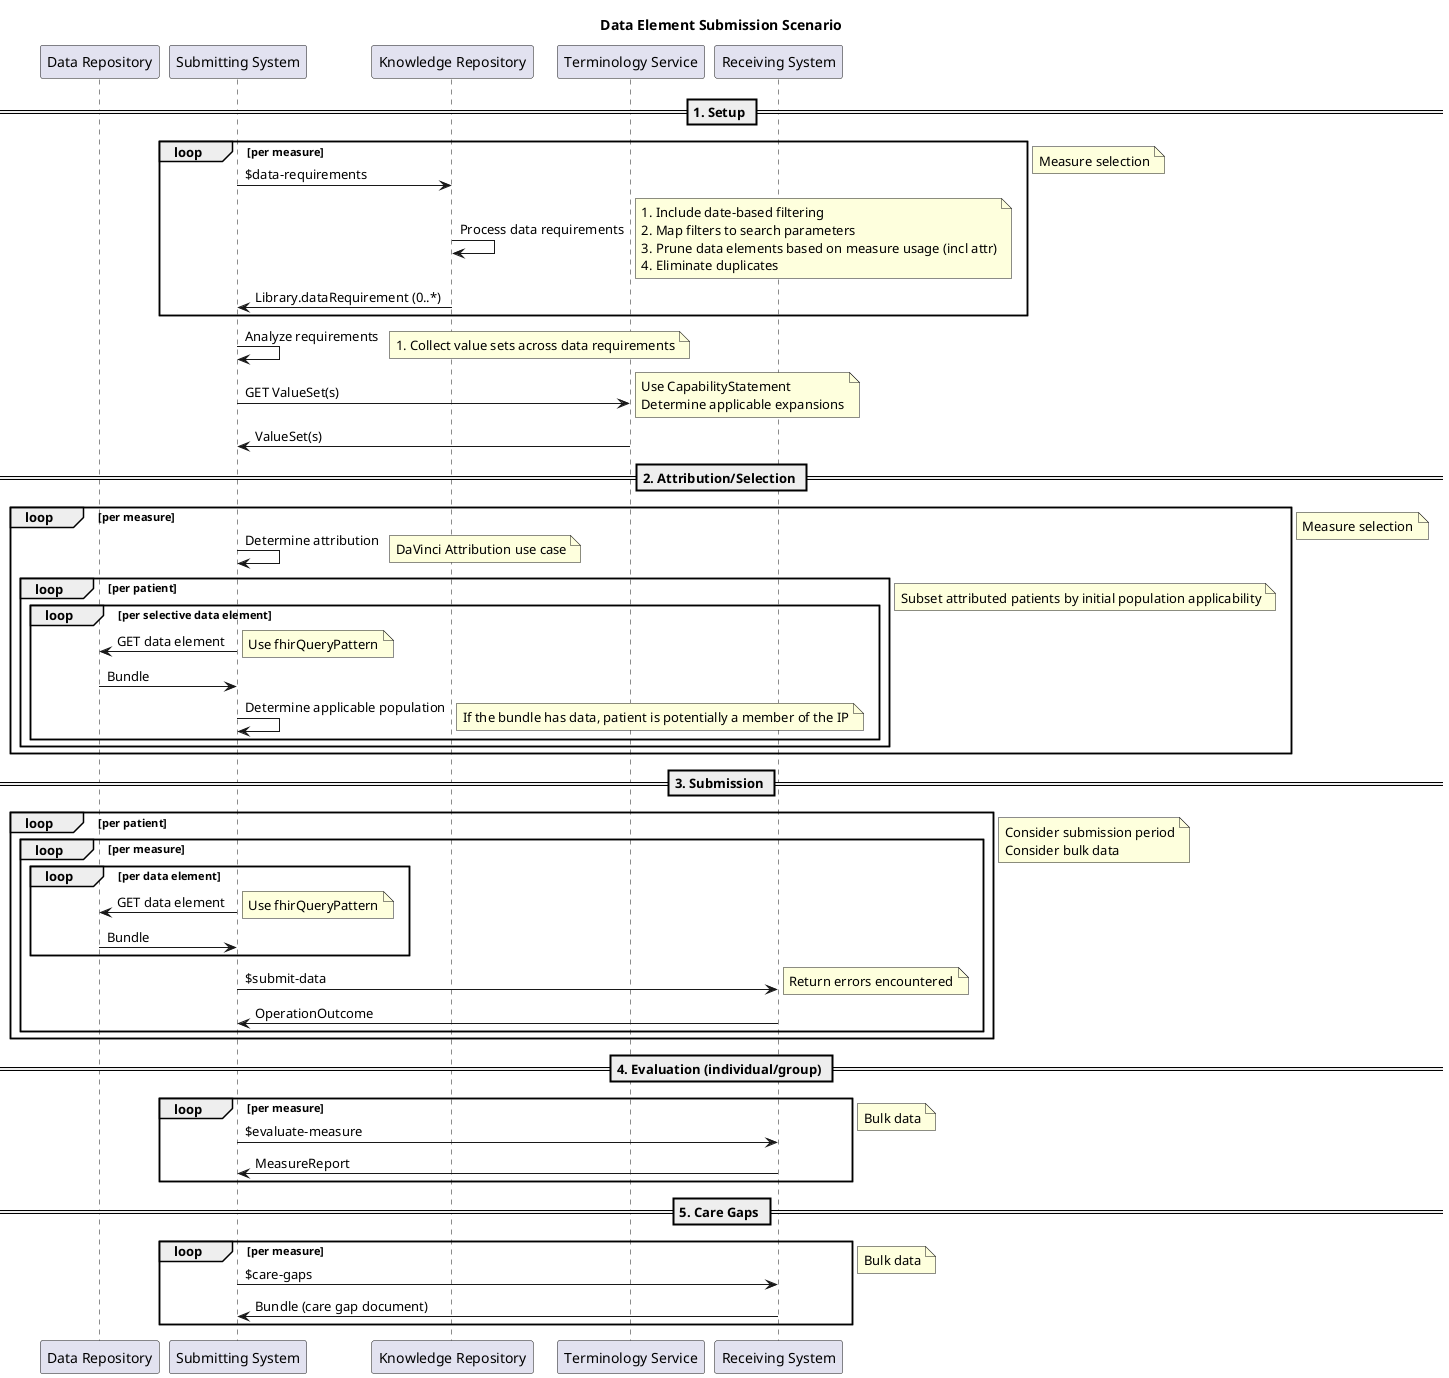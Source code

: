 @startuml Data_Element_Submission_Scenario
title Data Element Submission Scenario
participant "Data Repository" as DR
participant "Submitting System" as Submitter
participant "Knowledge Repository" as KR
participant "Terminology Service" as TS
participant "Receiving System" as Receiver

== 1. Setup ==
loop per measure
    Submitter -> KR: $data-requirements
    KR -> KR: Process data requirements
    note right: 1. Include date-based filtering\n2. Map filters to search parameters\n3. Prune data elements based on measure usage (incl attr)\n4. Eliminate duplicates
    KR -> Submitter: Library.dataRequirement (0..*)
end
note right: Measure selection
Submitter -> Submitter: Analyze requirements
note right: 1. Collect value sets across data requirements
Submitter -> TS: GET ValueSet(s)
note right: Use CapabilityStatement\nDetermine applicable expansions
TS -> Submitter: ValueSet(s)

== 2. Attribution/Selection ==
loop per measure
    Submitter -> Submitter: Determine attribution
    note right: DaVinci Attribution use case
    loop per patient
        loop per selective data element
            Submitter -> DR: GET data element
            note right: Use fhirQueryPattern
            DR -> Submitter: Bundle
            Submitter -> Submitter: Determine applicable population
            note right: If the bundle has data, patient is potentially a member of the IP
        end
    end
    note right: Subset attributed patients by initial population applicability
end
note right: Measure selection

== 3. Submission ==
loop per patient
    loop per measure
        loop per data element
            Submitter -> DR: GET data element
            note right: Use fhirQueryPattern
            DR -> Submitter: Bundle
        end
        Submitter -> Receiver: $submit-data
        note right: Return errors encountered
        Receiver -> Submitter: OperationOutcome
    end
end
note right: Consider submission period\nConsider bulk data

== 4. Evaluation (individual/group) ==
loop per measure
    Submitter -> Receiver: $evaluate-measure
    Receiver -> Submitter: MeasureReport
end
note right: Bulk data

== 5. Care Gaps ==
loop per measure
    Submitter -> Receiver: $care-gaps
    Receiver -> Submitter: Bundle (care gap document)
end
note right: Bulk data
@enduml